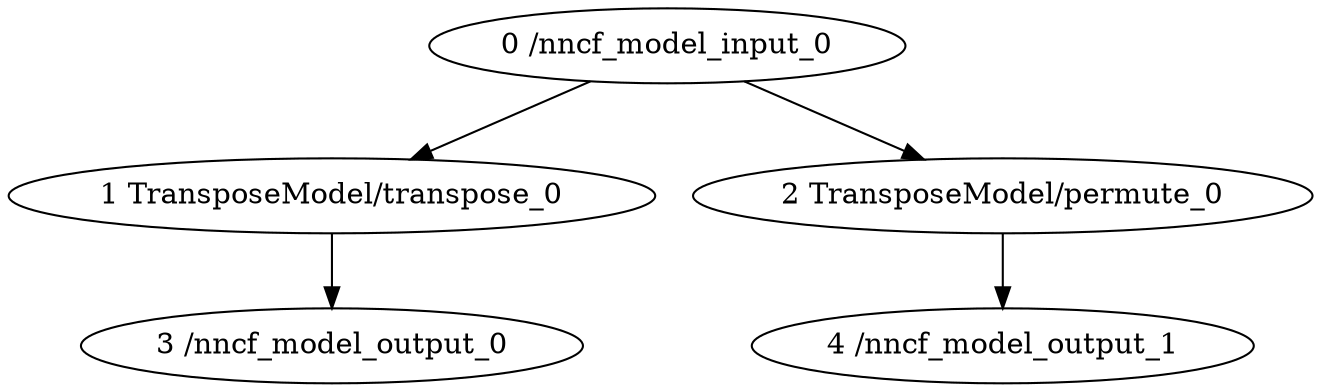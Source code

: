 strict digraph  {
"0 /nncf_model_input_0" [id=0, type=nncf_model_input];
"1 TransposeModel/transpose_0" [id=1, type=transpose];
"2 TransposeModel/permute_0" [id=2, type=permute];
"3 /nncf_model_output_0" [id=3, type=nncf_model_output];
"4 /nncf_model_output_1" [id=4, type=nncf_model_output];
"0 /nncf_model_input_0" -> "1 TransposeModel/transpose_0";
"0 /nncf_model_input_0" -> "2 TransposeModel/permute_0";
"1 TransposeModel/transpose_0" -> "3 /nncf_model_output_0";
"2 TransposeModel/permute_0" -> "4 /nncf_model_output_1";
}
